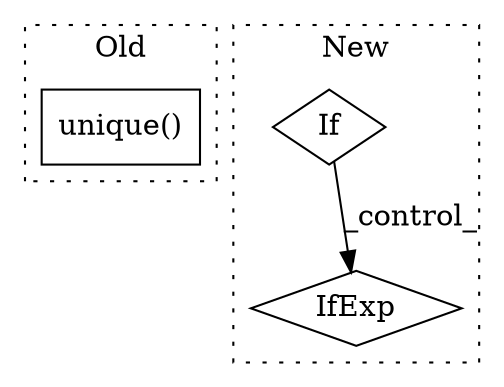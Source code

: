 digraph G {
subgraph cluster0 {
1 [label="unique()" a="75" s="2995,3009" l="10,1" shape="box"];
label = "Old";
style="dotted";
}
subgraph cluster1 {
2 [label="IfExp" a="51" s="4640,4680" l="4,6" shape="diamond"];
3 [label="If" a="96" s="4437" l="3" shape="diamond"];
label = "New";
style="dotted";
}
3 -> 2 [label="_control_"];
}